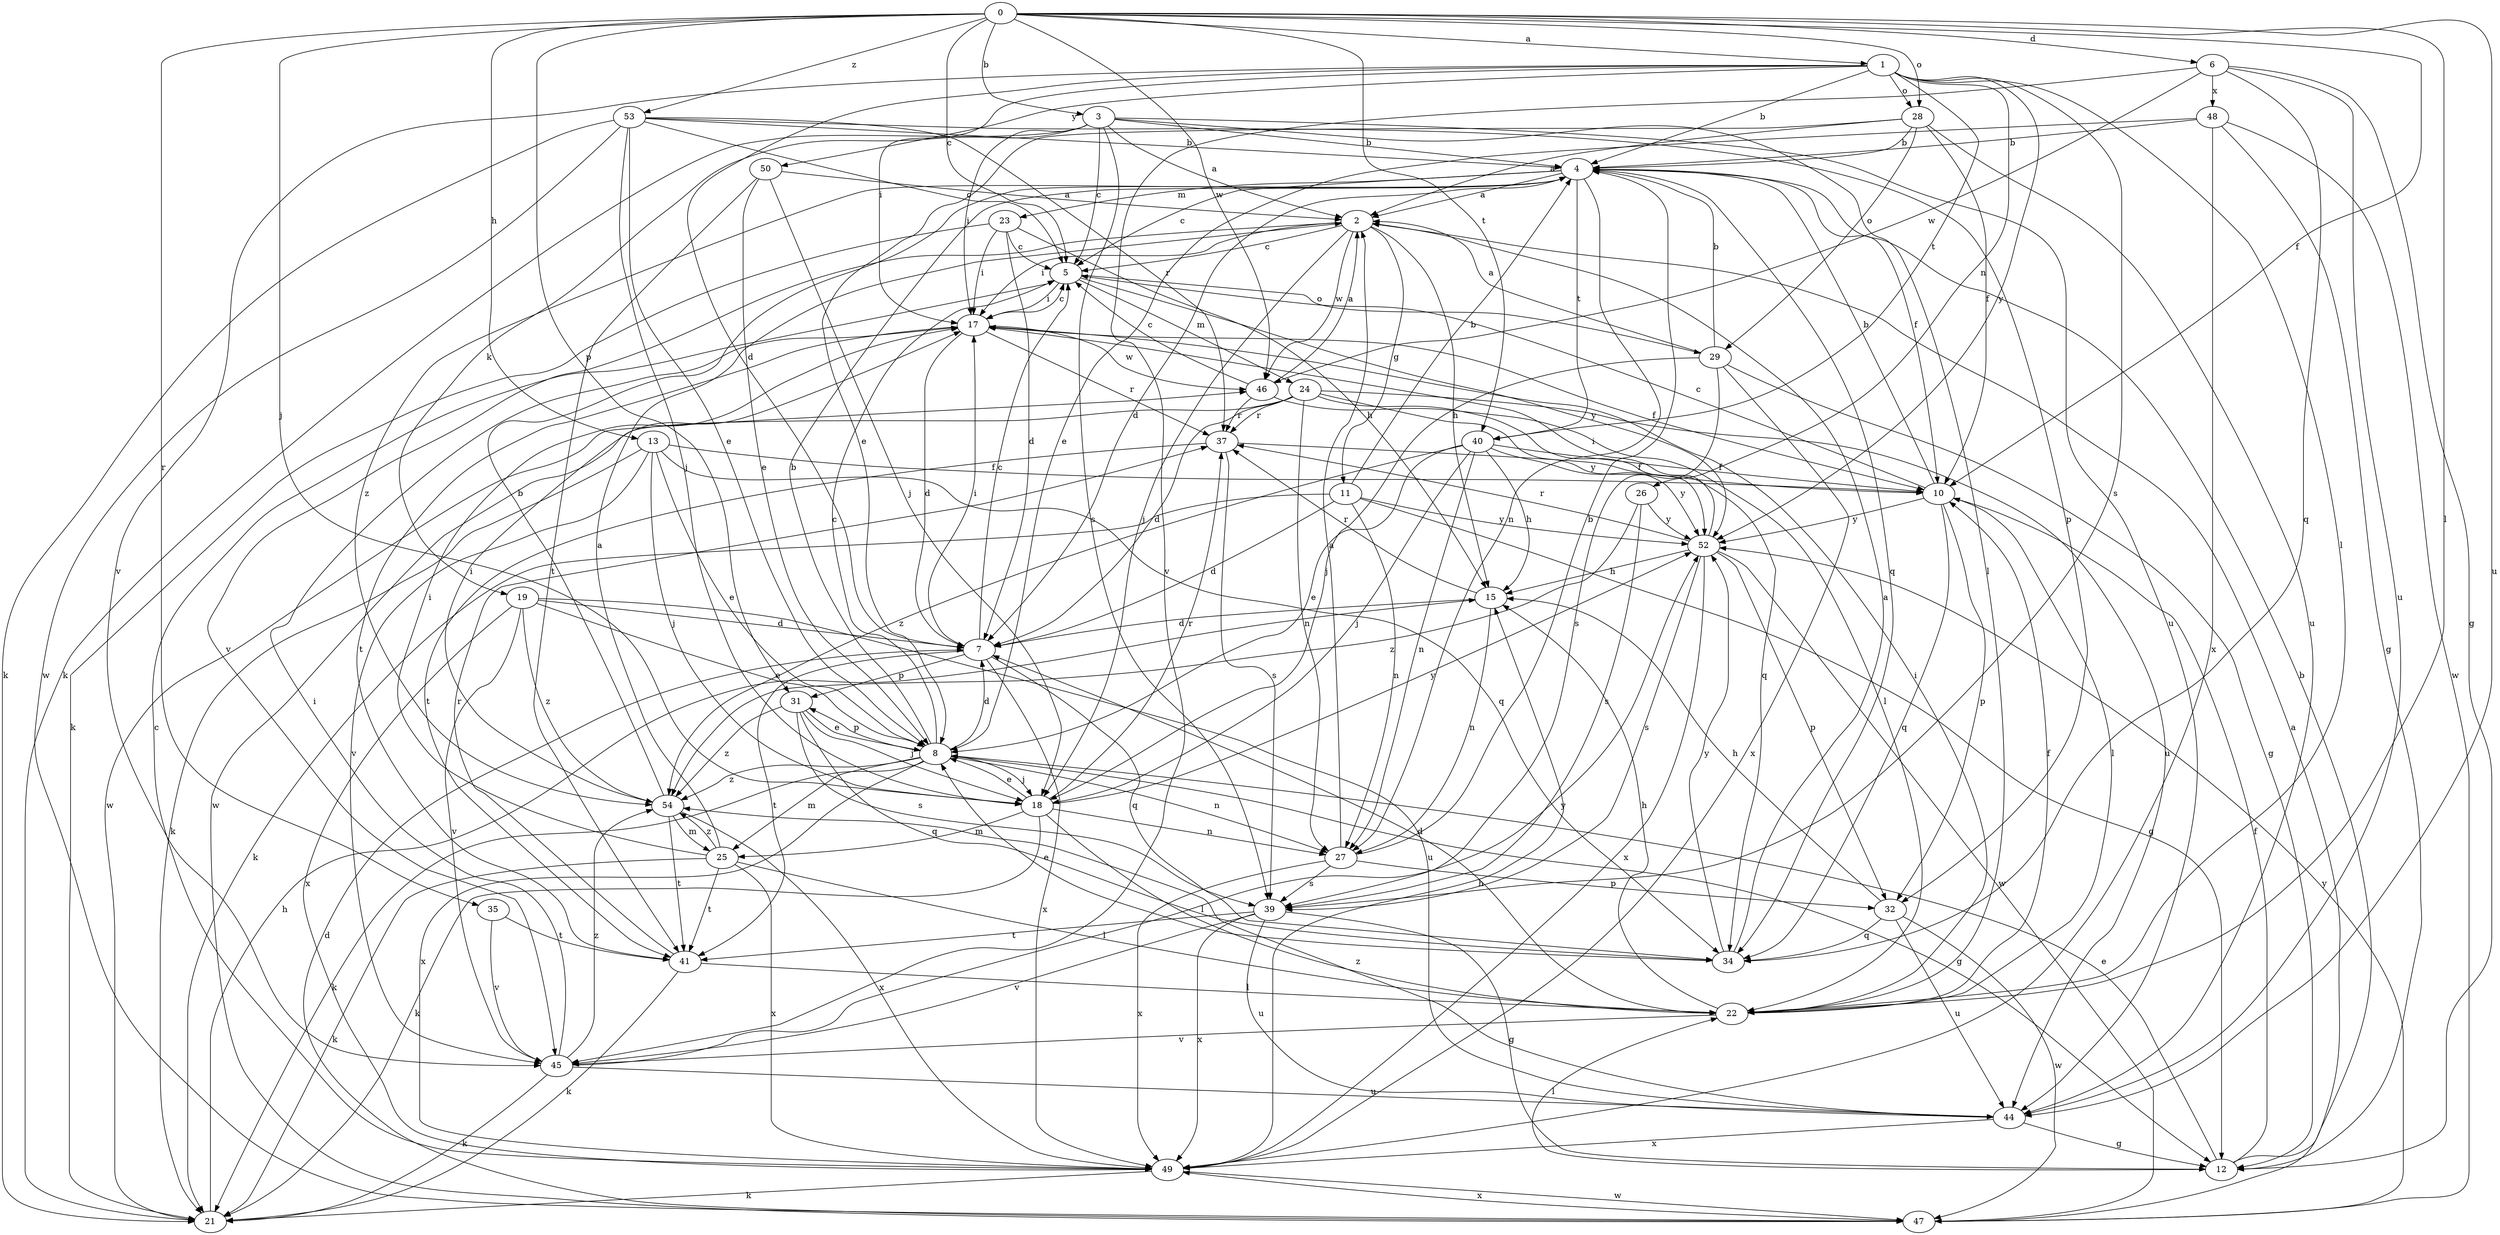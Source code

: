 strict digraph  {
0;
1;
2;
3;
4;
5;
6;
7;
8;
10;
11;
12;
13;
15;
17;
18;
19;
21;
22;
23;
24;
25;
26;
27;
28;
29;
31;
32;
34;
35;
37;
39;
40;
41;
44;
45;
46;
47;
48;
49;
50;
52;
53;
54;
0 -> 1  [label=a];
0 -> 3  [label=b];
0 -> 5  [label=c];
0 -> 6  [label=d];
0 -> 10  [label=f];
0 -> 13  [label=h];
0 -> 18  [label=j];
0 -> 22  [label=l];
0 -> 28  [label=o];
0 -> 31  [label=p];
0 -> 35  [label=r];
0 -> 40  [label=t];
0 -> 44  [label=u];
0 -> 46  [label=w];
0 -> 53  [label=z];
1 -> 4  [label=b];
1 -> 7  [label=d];
1 -> 17  [label=i];
1 -> 22  [label=l];
1 -> 26  [label=n];
1 -> 28  [label=o];
1 -> 39  [label=s];
1 -> 40  [label=t];
1 -> 45  [label=v];
1 -> 50  [label=y];
1 -> 52  [label=y];
2 -> 5  [label=c];
2 -> 11  [label=g];
2 -> 15  [label=h];
2 -> 17  [label=i];
2 -> 18  [label=j];
2 -> 45  [label=v];
2 -> 46  [label=w];
3 -> 2  [label=a];
3 -> 4  [label=b];
3 -> 5  [label=c];
3 -> 17  [label=i];
3 -> 19  [label=k];
3 -> 21  [label=k];
3 -> 22  [label=l];
3 -> 39  [label=s];
3 -> 44  [label=u];
4 -> 2  [label=a];
4 -> 5  [label=c];
4 -> 7  [label=d];
4 -> 10  [label=f];
4 -> 23  [label=m];
4 -> 27  [label=n];
4 -> 34  [label=q];
4 -> 40  [label=t];
4 -> 54  [label=z];
5 -> 17  [label=i];
5 -> 24  [label=m];
5 -> 29  [label=o];
5 -> 52  [label=y];
6 -> 12  [label=g];
6 -> 34  [label=q];
6 -> 44  [label=u];
6 -> 45  [label=v];
6 -> 46  [label=w];
6 -> 48  [label=x];
7 -> 5  [label=c];
7 -> 17  [label=i];
7 -> 31  [label=p];
7 -> 34  [label=q];
7 -> 41  [label=t];
7 -> 49  [label=x];
8 -> 4  [label=b];
8 -> 5  [label=c];
8 -> 7  [label=d];
8 -> 12  [label=g];
8 -> 18  [label=j];
8 -> 21  [label=k];
8 -> 25  [label=m];
8 -> 27  [label=n];
8 -> 31  [label=p];
8 -> 49  [label=x];
8 -> 54  [label=z];
10 -> 4  [label=b];
10 -> 5  [label=c];
10 -> 22  [label=l];
10 -> 32  [label=p];
10 -> 34  [label=q];
10 -> 52  [label=y];
11 -> 4  [label=b];
11 -> 7  [label=d];
11 -> 12  [label=g];
11 -> 21  [label=k];
11 -> 27  [label=n];
11 -> 52  [label=y];
12 -> 4  [label=b];
12 -> 8  [label=e];
12 -> 10  [label=f];
12 -> 22  [label=l];
13 -> 8  [label=e];
13 -> 10  [label=f];
13 -> 18  [label=j];
13 -> 21  [label=k];
13 -> 34  [label=q];
13 -> 45  [label=v];
15 -> 7  [label=d];
15 -> 27  [label=n];
15 -> 37  [label=r];
17 -> 5  [label=c];
17 -> 7  [label=d];
17 -> 10  [label=f];
17 -> 37  [label=r];
17 -> 41  [label=t];
17 -> 46  [label=w];
18 -> 8  [label=e];
18 -> 21  [label=k];
18 -> 22  [label=l];
18 -> 25  [label=m];
18 -> 27  [label=n];
18 -> 37  [label=r];
18 -> 52  [label=y];
19 -> 7  [label=d];
19 -> 8  [label=e];
19 -> 44  [label=u];
19 -> 45  [label=v];
19 -> 49  [label=x];
19 -> 54  [label=z];
21 -> 15  [label=h];
21 -> 46  [label=w];
22 -> 7  [label=d];
22 -> 10  [label=f];
22 -> 15  [label=h];
22 -> 17  [label=i];
22 -> 45  [label=v];
23 -> 5  [label=c];
23 -> 7  [label=d];
23 -> 15  [label=h];
23 -> 17  [label=i];
23 -> 21  [label=k];
24 -> 7  [label=d];
24 -> 27  [label=n];
24 -> 34  [label=q];
24 -> 37  [label=r];
24 -> 44  [label=u];
24 -> 47  [label=w];
24 -> 52  [label=y];
25 -> 2  [label=a];
25 -> 17  [label=i];
25 -> 21  [label=k];
25 -> 22  [label=l];
25 -> 41  [label=t];
25 -> 49  [label=x];
25 -> 54  [label=z];
26 -> 39  [label=s];
26 -> 52  [label=y];
26 -> 54  [label=z];
27 -> 2  [label=a];
27 -> 4  [label=b];
27 -> 32  [label=p];
27 -> 39  [label=s];
27 -> 49  [label=x];
28 -> 2  [label=a];
28 -> 4  [label=b];
28 -> 8  [label=e];
28 -> 10  [label=f];
28 -> 29  [label=o];
28 -> 44  [label=u];
29 -> 2  [label=a];
29 -> 4  [label=b];
29 -> 12  [label=g];
29 -> 18  [label=j];
29 -> 39  [label=s];
29 -> 49  [label=x];
31 -> 8  [label=e];
31 -> 18  [label=j];
31 -> 34  [label=q];
31 -> 39  [label=s];
31 -> 54  [label=z];
32 -> 15  [label=h];
32 -> 34  [label=q];
32 -> 44  [label=u];
32 -> 47  [label=w];
34 -> 2  [label=a];
34 -> 8  [label=e];
34 -> 52  [label=y];
35 -> 41  [label=t];
35 -> 45  [label=v];
37 -> 10  [label=f];
37 -> 39  [label=s];
37 -> 41  [label=t];
39 -> 12  [label=g];
39 -> 41  [label=t];
39 -> 44  [label=u];
39 -> 45  [label=v];
39 -> 49  [label=x];
40 -> 8  [label=e];
40 -> 10  [label=f];
40 -> 15  [label=h];
40 -> 18  [label=j];
40 -> 27  [label=n];
40 -> 52  [label=y];
40 -> 54  [label=z];
41 -> 21  [label=k];
41 -> 22  [label=l];
41 -> 37  [label=r];
44 -> 12  [label=g];
44 -> 49  [label=x];
44 -> 54  [label=z];
45 -> 17  [label=i];
45 -> 21  [label=k];
45 -> 44  [label=u];
45 -> 52  [label=y];
45 -> 54  [label=z];
46 -> 2  [label=a];
46 -> 5  [label=c];
46 -> 22  [label=l];
46 -> 37  [label=r];
47 -> 2  [label=a];
47 -> 7  [label=d];
47 -> 49  [label=x];
47 -> 52  [label=y];
48 -> 4  [label=b];
48 -> 8  [label=e];
48 -> 12  [label=g];
48 -> 47  [label=w];
48 -> 49  [label=x];
49 -> 5  [label=c];
49 -> 15  [label=h];
49 -> 21  [label=k];
49 -> 47  [label=w];
50 -> 2  [label=a];
50 -> 8  [label=e];
50 -> 18  [label=j];
50 -> 41  [label=t];
52 -> 15  [label=h];
52 -> 17  [label=i];
52 -> 32  [label=p];
52 -> 37  [label=r];
52 -> 39  [label=s];
52 -> 47  [label=w];
52 -> 49  [label=x];
53 -> 4  [label=b];
53 -> 5  [label=c];
53 -> 8  [label=e];
53 -> 18  [label=j];
53 -> 21  [label=k];
53 -> 32  [label=p];
53 -> 37  [label=r];
53 -> 47  [label=w];
54 -> 4  [label=b];
54 -> 17  [label=i];
54 -> 25  [label=m];
54 -> 41  [label=t];
54 -> 49  [label=x];
}
